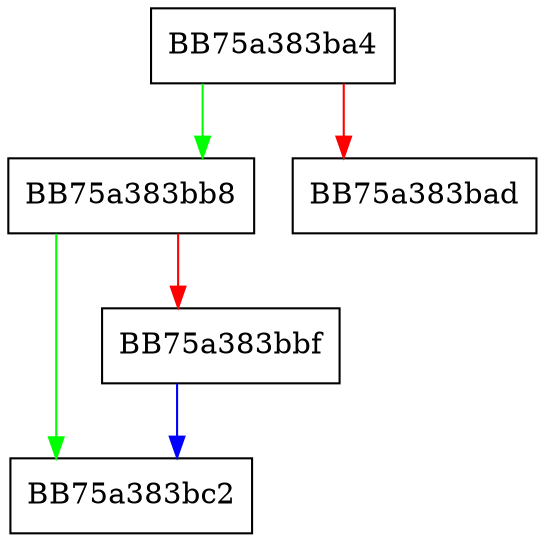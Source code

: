 digraph resize {
  node [shape="box"];
  graph [splines=ortho];
  BB75a383ba4 -> BB75a383bb8 [color="green"];
  BB75a383ba4 -> BB75a383bad [color="red"];
  BB75a383bb8 -> BB75a383bc2 [color="green"];
  BB75a383bb8 -> BB75a383bbf [color="red"];
  BB75a383bbf -> BB75a383bc2 [color="blue"];
}